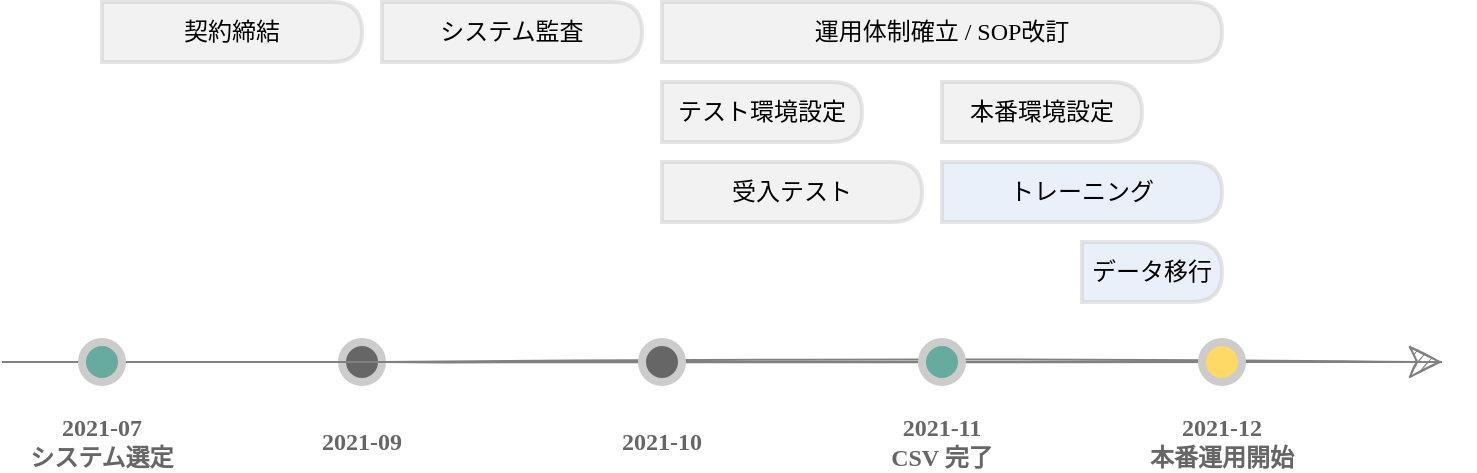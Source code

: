 <mxfile version="15.6.0" type="github" pages="2">
  <diagram id="AdbaFVb3-QbKmIGJH7xc" name="Schedule for release">
    <mxGraphModel dx="1138" dy="720" grid="1" gridSize="10" guides="1" tooltips="1" connect="1" arrows="1" fold="1" page="1" pageScale="1" pageWidth="827" pageHeight="1169" math="0" shadow="0">
      <root>
        <mxCell id="0" />
        <mxCell id="1" style="" parent="0" />
        <mxCell id="F7Ml6rWDMI4VTQbKt3wj-3" value="" style="endArrow=none;html=1;strokeWidth=1;strokeColor=#808080;fontFamily=Noto Sans JP;fontSource=https%3A%2F%2Ffonts.googleapis.com%2Fcss%3Ffamily%3DNoto%2BSans%2BJP;" parent="1" edge="1">
          <mxGeometry width="50" height="50" relative="1" as="geometry">
            <mxPoint x="140" y="340" as="sourcePoint" />
            <mxPoint x="750" y="340" as="targetPoint" />
          </mxGeometry>
        </mxCell>
        <mxCell id="F7Ml6rWDMI4VTQbKt3wj-8" value="" style="endArrow=classic;html=1;strokeWidth=1;strokeColor=#808080;sketch=1;endFill=1;startSize=6;endSize=14;startArrow=none;fontFamily=Noto Sans JP;fontSource=https%3A%2F%2Ffonts.googleapis.com%2Fcss%3Ffamily%3DNoto%2BSans%2BJP;" parent="1" source="U2i6ZXG58iYJd4Co4Y2O-1" edge="1">
          <mxGeometry width="50" height="50" relative="1" as="geometry">
            <mxPoint x="20" y="340" as="sourcePoint" />
            <mxPoint x="750" y="340" as="targetPoint" />
          </mxGeometry>
        </mxCell>
        <mxCell id="U2i6ZXG58iYJd4Co4Y2O-1" value="" style="ellipse;whiteSpace=wrap;html=1;aspect=fixed;strokeColor=#CCCCCC;fontColor=#5C5C5C;sketch=0;fillColor=#666666;strokeWidth=4;fontFamily=Noto Sans JP;fontSource=https%3A%2F%2Ffonts.googleapis.com%2Fcss%3Ffamily%3DNoto%2BSans%2BJP;" parent="1" vertex="1">
          <mxGeometry x="200" y="330" width="20" height="20" as="geometry" />
        </mxCell>
        <mxCell id="U2i6ZXG58iYJd4Co4Y2O-3" value="" style="endArrow=none;html=1;strokeWidth=1;strokeColor=#808080;fontFamily=Noto Sans JP;fontSource=https%3A%2F%2Ffonts.googleapis.com%2Fcss%3Ffamily%3DNoto%2BSans%2BJP;" parent="1" edge="1">
          <mxGeometry width="50" height="50" relative="1" as="geometry">
            <mxPoint x="30" y="340" as="sourcePoint" />
            <mxPoint x="750" y="340.0" as="targetPoint" />
          </mxGeometry>
        </mxCell>
        <mxCell id="F7Ml6rWDMI4VTQbKt3wj-11" value="Untitled Layer" style="" parent="0" />
        <mxCell id="F7Ml6rWDMI4VTQbKt3wj-15" value="" style="ellipse;whiteSpace=wrap;html=1;aspect=fixed;strokeColor=#CCCCCC;fontColor=#5C5C5C;sketch=0;fillColor=#67AB9F;strokeWidth=4;fontFamily=Noto Sans JP;fontSource=https%3A%2F%2Ffonts.googleapis.com%2Fcss%3Ffamily%3DNoto%2BSans%2BJP;" parent="F7Ml6rWDMI4VTQbKt3wj-11" vertex="1">
          <mxGeometry x="70" y="330" width="20" height="20" as="geometry" />
        </mxCell>
        <mxCell id="F7Ml6rWDMI4VTQbKt3wj-21" value="2021-07&lt;br&gt;システム選定" style="text;html=1;strokeColor=none;fillColor=none;align=center;verticalAlign=middle;whiteSpace=wrap;rounded=0;sketch=0;fontFamily=Noto Sans JP;fontSource=https%3A%2F%2Ffonts.googleapis.com%2Fcss%3Ffamily%3DNoto%2BSans%2BJP;fontStyle=1;fontColor=#666666;" parent="F7Ml6rWDMI4VTQbKt3wj-11" vertex="1">
          <mxGeometry x="30" y="370" width="100" height="20" as="geometry" />
        </mxCell>
        <mxCell id="F7Ml6rWDMI4VTQbKt3wj-22" value="" style="ellipse;whiteSpace=wrap;html=1;aspect=fixed;strokeColor=#CCCCCC;fontColor=#5C5C5C;sketch=0;fillColor=#666666;strokeWidth=4;fontFamily=Noto Sans JP;fontSource=https%3A%2F%2Ffonts.googleapis.com%2Fcss%3Ffamily%3DNoto%2BSans%2BJP;" parent="F7Ml6rWDMI4VTQbKt3wj-11" vertex="1">
          <mxGeometry x="350" y="330" width="20" height="20" as="geometry" />
        </mxCell>
        <mxCell id="F7Ml6rWDMI4VTQbKt3wj-24" value="2021-09" style="text;html=1;strokeColor=none;fillColor=none;align=center;verticalAlign=middle;whiteSpace=wrap;rounded=0;sketch=0;fontFamily=Noto Sans JP;fontSource=https%3A%2F%2Ffonts.googleapis.com%2Fcss%3Ffamily%3DNoto%2BSans%2BJP;fontStyle=1;fontColor=#666666;" parent="F7Ml6rWDMI4VTQbKt3wj-11" vertex="1">
          <mxGeometry x="160" y="370" width="100" height="20" as="geometry" />
        </mxCell>
        <mxCell id="F7Ml6rWDMI4VTQbKt3wj-25" value="受入テスト" style="shape=delay;whiteSpace=wrap;html=1;sketch=0;strokeWidth=2;gradientColor=none;fontFamily=Noto Sans JP;fontSource=https%3A%2F%2Ffonts.googleapis.com%2Fcss%3Ffamily%3DNoto%2BSans%2BJP;strokeColor=#CCCCCC;fillColor=#E6E6E6;opacity=50;" parent="F7Ml6rWDMI4VTQbKt3wj-11" vertex="1">
          <mxGeometry x="360" y="240" width="130" height="30" as="geometry" />
        </mxCell>
        <mxCell id="F7Ml6rWDMI4VTQbKt3wj-26" value="システム監査" style="shape=delay;whiteSpace=wrap;html=1;sketch=0;strokeWidth=2;gradientColor=none;fontFamily=Noto Sans JP;fontSource=https%3A%2F%2Ffonts.googleapis.com%2Fcss%3Ffamily%3DNoto%2BSans%2BJP;strokeColor=#CCCCCC;fillColor=#E6E6E6;opacity=50;" parent="F7Ml6rWDMI4VTQbKt3wj-11" vertex="1">
          <mxGeometry x="220" y="160" width="130" height="30" as="geometry" />
        </mxCell>
        <mxCell id="F7Ml6rWDMI4VTQbKt3wj-28" value="2021-10" style="text;html=1;strokeColor=none;fillColor=none;align=center;verticalAlign=middle;whiteSpace=wrap;rounded=0;sketch=0;fontFamily=Noto Sans JP;fontSource=https%3A%2F%2Ffonts.googleapis.com%2Fcss%3Ffamily%3DNoto%2BSans%2BJP;fontStyle=1;fontColor=#666666;" parent="F7Ml6rWDMI4VTQbKt3wj-11" vertex="1">
          <mxGeometry x="310" y="370" width="100" height="20" as="geometry" />
        </mxCell>
        <mxCell id="F7Ml6rWDMI4VTQbKt3wj-29" value="" style="ellipse;whiteSpace=wrap;html=1;aspect=fixed;strokeColor=#CCCCCC;fontColor=#5C5C5C;sketch=0;fillColor=#67AB9F;strokeWidth=4;fontFamily=Noto Sans JP;fontSource=https%3A%2F%2Ffonts.googleapis.com%2Fcss%3Ffamily%3DNoto%2BSans%2BJP;" parent="F7Ml6rWDMI4VTQbKt3wj-11" vertex="1">
          <mxGeometry x="490" y="330" width="20" height="20" as="geometry" />
        </mxCell>
        <mxCell id="F7Ml6rWDMI4VTQbKt3wj-30" value="2021-11&lt;br&gt;CSV 完了" style="text;html=1;strokeColor=none;fillColor=none;align=center;verticalAlign=middle;whiteSpace=wrap;rounded=0;sketch=0;fontFamily=Noto Sans JP;fontSource=https%3A%2F%2Ffonts.googleapis.com%2Fcss%3Ffamily%3DNoto%2BSans%2BJP;fontStyle=1;fontColor=#666666;" parent="F7Ml6rWDMI4VTQbKt3wj-11" vertex="1">
          <mxGeometry x="450" y="370" width="100" height="20" as="geometry" />
        </mxCell>
        <mxCell id="F7Ml6rWDMI4VTQbKt3wj-31" value="" style="ellipse;whiteSpace=wrap;html=1;aspect=fixed;strokeColor=#CCCCCC;fontColor=#5C5C5C;sketch=0;fillColor=#FFD966;strokeWidth=4;fontFamily=Noto Sans JP;fontSource=https%3A%2F%2Ffonts.googleapis.com%2Fcss%3Ffamily%3DNoto%2BSans%2BJP;" parent="F7Ml6rWDMI4VTQbKt3wj-11" vertex="1">
          <mxGeometry x="630" y="330" width="20" height="20" as="geometry" />
        </mxCell>
        <mxCell id="F7Ml6rWDMI4VTQbKt3wj-32" value="2021-12&lt;br&gt;本番運用開始" style="text;html=1;strokeColor=none;fillColor=none;align=center;verticalAlign=middle;whiteSpace=wrap;rounded=0;sketch=0;fontFamily=Noto Sans JP;fontSource=https%3A%2F%2Ffonts.googleapis.com%2Fcss%3Ffamily%3DNoto%2BSans%2BJP;fontStyle=1;fontColor=#666666;" parent="F7Ml6rWDMI4VTQbKt3wj-11" vertex="1">
          <mxGeometry x="590" y="370" width="100" height="20" as="geometry" />
        </mxCell>
        <mxCell id="F7Ml6rWDMI4VTQbKt3wj-33" value="データ移行" style="shape=delay;whiteSpace=wrap;html=1;sketch=0;strokeWidth=2;gradientColor=none;fontFamily=Noto Sans JP;fontSource=https%3A%2F%2Ffonts.googleapis.com%2Fcss%3Ffamily%3DNoto%2BSans%2BJP;strokeColor=#CCCCCC;fillColor=#D4E1F5;opacity=50;" parent="F7Ml6rWDMI4VTQbKt3wj-11" vertex="1">
          <mxGeometry x="570" y="280" width="70" height="30" as="geometry" />
        </mxCell>
        <mxCell id="F7Ml6rWDMI4VTQbKt3wj-34" value="運用体制確立 / SOP改訂" style="shape=delay;whiteSpace=wrap;html=1;sketch=0;strokeWidth=2;gradientColor=none;fontFamily=Noto Sans JP;fontSource=https%3A%2F%2Ffonts.googleapis.com%2Fcss%3Ffamily%3DNoto%2BSans%2BJP;strokeColor=#CCCCCC;fillColor=#E6E6E6;opacity=50;" parent="F7Ml6rWDMI4VTQbKt3wj-11" vertex="1">
          <mxGeometry x="360" y="160" width="280" height="30" as="geometry" />
        </mxCell>
        <mxCell id="F7Ml6rWDMI4VTQbKt3wj-37" value="トレーニング" style="shape=delay;whiteSpace=wrap;html=1;sketch=0;strokeWidth=2;gradientColor=none;fontFamily=Noto Sans JP;fontSource=https%3A%2F%2Ffonts.googleapis.com%2Fcss%3Ffamily%3DNoto%2BSans%2BJP;strokeColor=#CCCCCC;fillColor=#D4E1F5;opacity=50;" parent="F7Ml6rWDMI4VTQbKt3wj-11" vertex="1">
          <mxGeometry x="500" y="240" width="140" height="30" as="geometry" />
        </mxCell>
        <mxCell id="U2i6ZXG58iYJd4Co4Y2O-4" value="テスト環境設定" style="shape=delay;whiteSpace=wrap;html=1;sketch=0;strokeWidth=2;gradientColor=none;fontFamily=Noto Sans JP;fontSource=https%3A%2F%2Ffonts.googleapis.com%2Fcss%3Ffamily%3DNoto%2BSans%2BJP;strokeColor=#CCCCCC;fillColor=#E6E6E6;opacity=50;" parent="F7Ml6rWDMI4VTQbKt3wj-11" vertex="1">
          <mxGeometry x="360" y="200" width="100" height="30" as="geometry" />
        </mxCell>
        <mxCell id="U2i6ZXG58iYJd4Co4Y2O-5" value="本番環境設定" style="shape=delay;whiteSpace=wrap;html=1;sketch=0;strokeWidth=2;gradientColor=none;fontFamily=Noto Sans JP;fontSource=https%3A%2F%2Ffonts.googleapis.com%2Fcss%3Ffamily%3DNoto%2BSans%2BJP;strokeColor=#CCCCCC;fillColor=#E6E6E6;opacity=50;" parent="F7Ml6rWDMI4VTQbKt3wj-11" vertex="1">
          <mxGeometry x="500" y="200" width="100" height="30" as="geometry" />
        </mxCell>
        <mxCell id="U2i6ZXG58iYJd4Co4Y2O-6" value="契約締結" style="shape=delay;whiteSpace=wrap;html=1;sketch=0;strokeWidth=2;gradientColor=none;fontFamily=Noto Sans JP;fontSource=https%3A%2F%2Ffonts.googleapis.com%2Fcss%3Ffamily%3DNoto%2BSans%2BJP;strokeColor=#CCCCCC;fillColor=#E6E6E6;opacity=50;" parent="F7Ml6rWDMI4VTQbKt3wj-11" vertex="1">
          <mxGeometry x="80" y="160" width="130" height="30" as="geometry" />
        </mxCell>
      </root>
    </mxGraphModel>
  </diagram>
  <diagram name="target" id="uv-5L6qf_E4BiPccW1yC">
    <mxGraphModel dx="1138" dy="720" grid="1" gridSize="10" guides="1" tooltips="1" connect="1" arrows="1" fold="1" page="1" pageScale="1" pageWidth="827" pageHeight="1169" math="0" shadow="0">
      <root>
        <mxCell id="h8SER_yNNcvNEcLKKPDz-0" />
        <mxCell id="h8SER_yNNcvNEcLKKPDz-6" value="Untitled Layer" style="" parent="h8SER_yNNcvNEcLKKPDz-0" />
        <mxCell id="h8SER_yNNcvNEcLKKPDz-8" value="&lt;div&gt;2021-12&lt;/div&gt;Phase 01" style="text;html=1;strokeColor=none;fillColor=none;align=center;verticalAlign=middle;whiteSpace=wrap;rounded=0;sketch=0;fontFamily=Noto Sans JP;fontSource=https%3A%2F%2Ffonts.googleapis.com%2Fcss%3Ffamily%3DNoto%2BSans%2BJP;fontStyle=1;fontColor=#666666;" parent="h8SER_yNNcvNEcLKKPDz-6" vertex="1">
          <mxGeometry x="30" y="370" width="100" height="20" as="geometry" />
        </mxCell>
        <mxCell id="h8SER_yNNcvNEcLKKPDz-10" value="&lt;div&gt;2022-04&lt;/div&gt;Phase 02" style="text;html=1;strokeColor=none;fillColor=none;align=center;verticalAlign=middle;whiteSpace=wrap;rounded=0;sketch=0;fontFamily=Noto Sans JP;fontSource=https%3A%2F%2Ffonts.googleapis.com%2Fcss%3Ffamily%3DNoto%2BSans%2BJP;fontStyle=1;fontColor=#666666;" parent="h8SER_yNNcvNEcLKKPDz-6" vertex="1">
          <mxGeometry x="170" y="370" width="100" height="20" as="geometry" />
        </mxCell>
        <mxCell id="h8SER_yNNcvNEcLKKPDz-13" value="&lt;div&gt;2022-08&lt;/div&gt;&lt;div&gt;Phase 03&lt;br&gt;&lt;/div&gt;" style="text;html=1;strokeColor=none;fillColor=none;align=center;verticalAlign=middle;whiteSpace=wrap;rounded=0;sketch=0;fontFamily=Noto Sans JP;fontSource=https%3A%2F%2Ffonts.googleapis.com%2Fcss%3Ffamily%3DNoto%2BSans%2BJP;fontStyle=1;fontColor=#666666;" parent="h8SER_yNNcvNEcLKKPDz-6" vertex="1">
          <mxGeometry x="310" y="370" width="100" height="20" as="geometry" />
        </mxCell>
        <mxCell id="h8SER_yNNcvNEcLKKPDz-23" value="　　　　　Phase 01" style="shape=delay;whiteSpace=wrap;html=1;sketch=0;strokeWidth=2;gradientColor=none;fontFamily=Noto Sans JP;fontSource=https%3A%2F%2Ffonts.googleapis.com%2Fcss%3Ffamily%3DNoto%2BSans%2BJP;strokeColor=#CCCCCC;fillColor=#E6E6E6;opacity=50;align=left;" parent="h8SER_yNNcvNEcLKKPDz-6" vertex="1">
          <mxGeometry x="80" y="160" width="670" height="30" as="geometry" />
        </mxCell>
        <mxCell id="h8SER_yNNcvNEcLKKPDz-1" style="" parent="h8SER_yNNcvNEcLKKPDz-0" />
        <mxCell id="h8SER_yNNcvNEcLKKPDz-2" value="" style="endArrow=none;html=1;strokeWidth=1;strokeColor=#808080;fontFamily=Noto Sans JP;fontSource=https%3A%2F%2Ffonts.googleapis.com%2Fcss%3Ffamily%3DNoto%2BSans%2BJP;" parent="h8SER_yNNcvNEcLKKPDz-1" edge="1">
          <mxGeometry width="50" height="50" relative="1" as="geometry">
            <mxPoint x="140" y="340" as="sourcePoint" />
            <mxPoint x="750" y="340" as="targetPoint" />
          </mxGeometry>
        </mxCell>
        <mxCell id="h8SER_yNNcvNEcLKKPDz-3" value="" style="endArrow=classic;html=1;strokeWidth=1;strokeColor=#808080;sketch=1;endFill=1;startSize=6;endSize=14;startArrow=none;fontFamily=Noto Sans JP;fontSource=https%3A%2F%2Ffonts.googleapis.com%2Fcss%3Ffamily%3DNoto%2BSans%2BJP;" parent="h8SER_yNNcvNEcLKKPDz-1" source="h8SER_yNNcvNEcLKKPDz-4" edge="1">
          <mxGeometry width="50" height="50" relative="1" as="geometry">
            <mxPoint x="20" y="340" as="sourcePoint" />
            <mxPoint x="750" y="340" as="targetPoint" />
          </mxGeometry>
        </mxCell>
        <mxCell id="h8SER_yNNcvNEcLKKPDz-5" value="" style="endArrow=none;html=1;strokeWidth=1;strokeColor=#808080;fontFamily=Noto Sans JP;fontSource=https%3A%2F%2Ffonts.googleapis.com%2Fcss%3Ffamily%3DNoto%2BSans%2BJP;startArrow=none;" parent="h8SER_yNNcvNEcLKKPDz-1" source="h8SER_yNNcvNEcLKKPDz-4" edge="1">
          <mxGeometry width="50" height="50" relative="1" as="geometry">
            <mxPoint x="30" y="340" as="sourcePoint" />
            <mxPoint x="750" y="340.0" as="targetPoint" />
          </mxGeometry>
        </mxCell>
        <mxCell id="M5CyzFiJE0SnIF8Jjxrq-0" value="　　　　　　Phase 02" style="shape=delay;whiteSpace=wrap;html=1;sketch=0;strokeWidth=2;gradientColor=none;fontFamily=Noto Sans JP;fontSource=https%3A%2F%2Ffonts.googleapis.com%2Fcss%3Ffamily%3DNoto%2BSans%2BJP;strokeColor=#CCCCCC;fillColor=#D4E1F5;opacity=50;align=left;" parent="h8SER_yNNcvNEcLKKPDz-1" vertex="1">
          <mxGeometry x="220" y="220" width="530" height="30" as="geometry" />
        </mxCell>
        <mxCell id="M5CyzFiJE0SnIF8Jjxrq-1" value="　　　　　Phase 03" style="shape=delay;whiteSpace=wrap;html=1;sketch=0;strokeWidth=2;gradientColor=none;fontFamily=Noto Sans JP;fontSource=https%3A%2F%2Ffonts.googleapis.com%2Fcss%3Ffamily%3DNoto%2BSans%2BJP;strokeColor=#CCCCCC;fillColor=#FFF2CC;opacity=50;align=left;" parent="h8SER_yNNcvNEcLKKPDz-1" vertex="1">
          <mxGeometry x="360" y="280" width="390" height="30" as="geometry" />
        </mxCell>
        <mxCell id="h8SER_yNNcvNEcLKKPDz-4" value="" style="ellipse;whiteSpace=wrap;html=1;aspect=fixed;strokeColor=#CCCCCC;fontColor=#5C5C5C;sketch=0;fillColor=#10739E;strokeWidth=4;fontFamily=Noto Sans JP;fontSource=https%3A%2F%2Ffonts.googleapis.com%2Fcss%3Ffamily%3DNoto%2BSans%2BJP;" parent="h8SER_yNNcvNEcLKKPDz-1" vertex="1">
          <mxGeometry x="210" y="330" width="20" height="20" as="geometry" />
        </mxCell>
        <mxCell id="M5CyzFiJE0SnIF8Jjxrq-3" value="" style="endArrow=none;html=1;strokeWidth=1;strokeColor=#808080;fontFamily=Noto Sans JP;fontSource=https%3A%2F%2Ffonts.googleapis.com%2Fcss%3Ffamily%3DNoto%2BSans%2BJP;" parent="h8SER_yNNcvNEcLKKPDz-1" target="h8SER_yNNcvNEcLKKPDz-4" edge="1">
          <mxGeometry width="50" height="50" relative="1" as="geometry">
            <mxPoint x="30" y="340" as="sourcePoint" />
            <mxPoint x="750" y="340.0" as="targetPoint" />
          </mxGeometry>
        </mxCell>
        <mxCell id="M5CyzFiJE0SnIF8Jjxrq-5" value="QMS / GVP / GCP に関する&#xa;手順書、基準書、細則 及びその記録" style="whiteSpace=wrap;shape=mxgraph.basic.rectCallout;dx=30;dy=15;boundedLbl=1;fontFamily=Noto Sans JP;fontSource=https%3A%2F%2Ffonts.googleapis.com%2Fcss%3Ffamily%3DNoto%2BSans%2BJP;strokeColor=#999999;fillColor=#E6E6E6;opacity=50;" parent="h8SER_yNNcvNEcLKKPDz-1" vertex="1">
          <mxGeometry x="144" y="90" width="226" height="70" as="geometry" />
        </mxCell>
        <mxCell id="M5CyzFiJE0SnIF8Jjxrq-6" value="設計仕様書、製品標準書、IFU、&#xa;取説、社内規則など" style="whiteSpace=wrap;shape=mxgraph.basic.rectCallout;dx=30;dy=15;boundedLbl=1;fontFamily=Noto Sans JP;fontSource=https%3A%2F%2Ffonts.googleapis.com%2Fcss%3Ffamily%3DNoto%2BSans%2BJP;strokeColor=#999999;fillColor=#10739E;textOpacity=90;fontColor=#FFFFFF;" parent="h8SER_yNNcvNEcLKKPDz-1" vertex="1">
          <mxGeometry x="310" y="150" width="220" height="70" as="geometry" />
        </mxCell>
        <mxCell id="M5CyzFiJE0SnIF8Jjxrq-9" value="" style="ellipse;whiteSpace=wrap;html=1;aspect=fixed;strokeColor=#CCCCCC;fontColor=#5C5C5C;sketch=0;fillColor=#FFD966;strokeWidth=4;fontFamily=Noto Sans JP;fontSource=https%3A%2F%2Ffonts.googleapis.com%2Fcss%3Ffamily%3DNoto%2BSans%2BJP;" parent="h8SER_yNNcvNEcLKKPDz-1" vertex="1">
          <mxGeometry x="350" y="330" width="20" height="20" as="geometry" />
        </mxCell>
        <mxCell id="M5CyzFiJE0SnIF8Jjxrq-10" value="" style="ellipse;whiteSpace=wrap;html=1;aspect=fixed;strokeColor=#CCCCCC;fontColor=#5C5C5C;sketch=0;fillColor=#4D4D4D;strokeWidth=4;fontFamily=Noto Sans JP;fontSource=https%3A%2F%2Ffonts.googleapis.com%2Fcss%3Ffamily%3DNoto%2BSans%2BJP;" parent="h8SER_yNNcvNEcLKKPDz-1" vertex="1">
          <mxGeometry x="70" y="330" width="20" height="20" as="geometry" />
        </mxCell>
        <mxCell id="M5CyzFiJE0SnIF8Jjxrq-11" value="公定規格、ガイドライン、&#xa;その他必要と判断された文書、記録類" style="whiteSpace=wrap;shape=mxgraph.basic.rectCallout;dx=30;dy=15;boundedLbl=1;fontFamily=Noto Sans JP;fontSource=https%3A%2F%2Ffonts.googleapis.com%2Fcss%3Ffamily%3DNoto%2BSans%2BJP;strokeColor=#999999;fillColor=#C7A950;textOpacity=90;fontColor=#FFFFFF;" parent="h8SER_yNNcvNEcLKKPDz-1" vertex="1">
          <mxGeometry x="450" y="210" width="240" height="70" as="geometry" />
        </mxCell>
      </root>
    </mxGraphModel>
  </diagram>
</mxfile>
